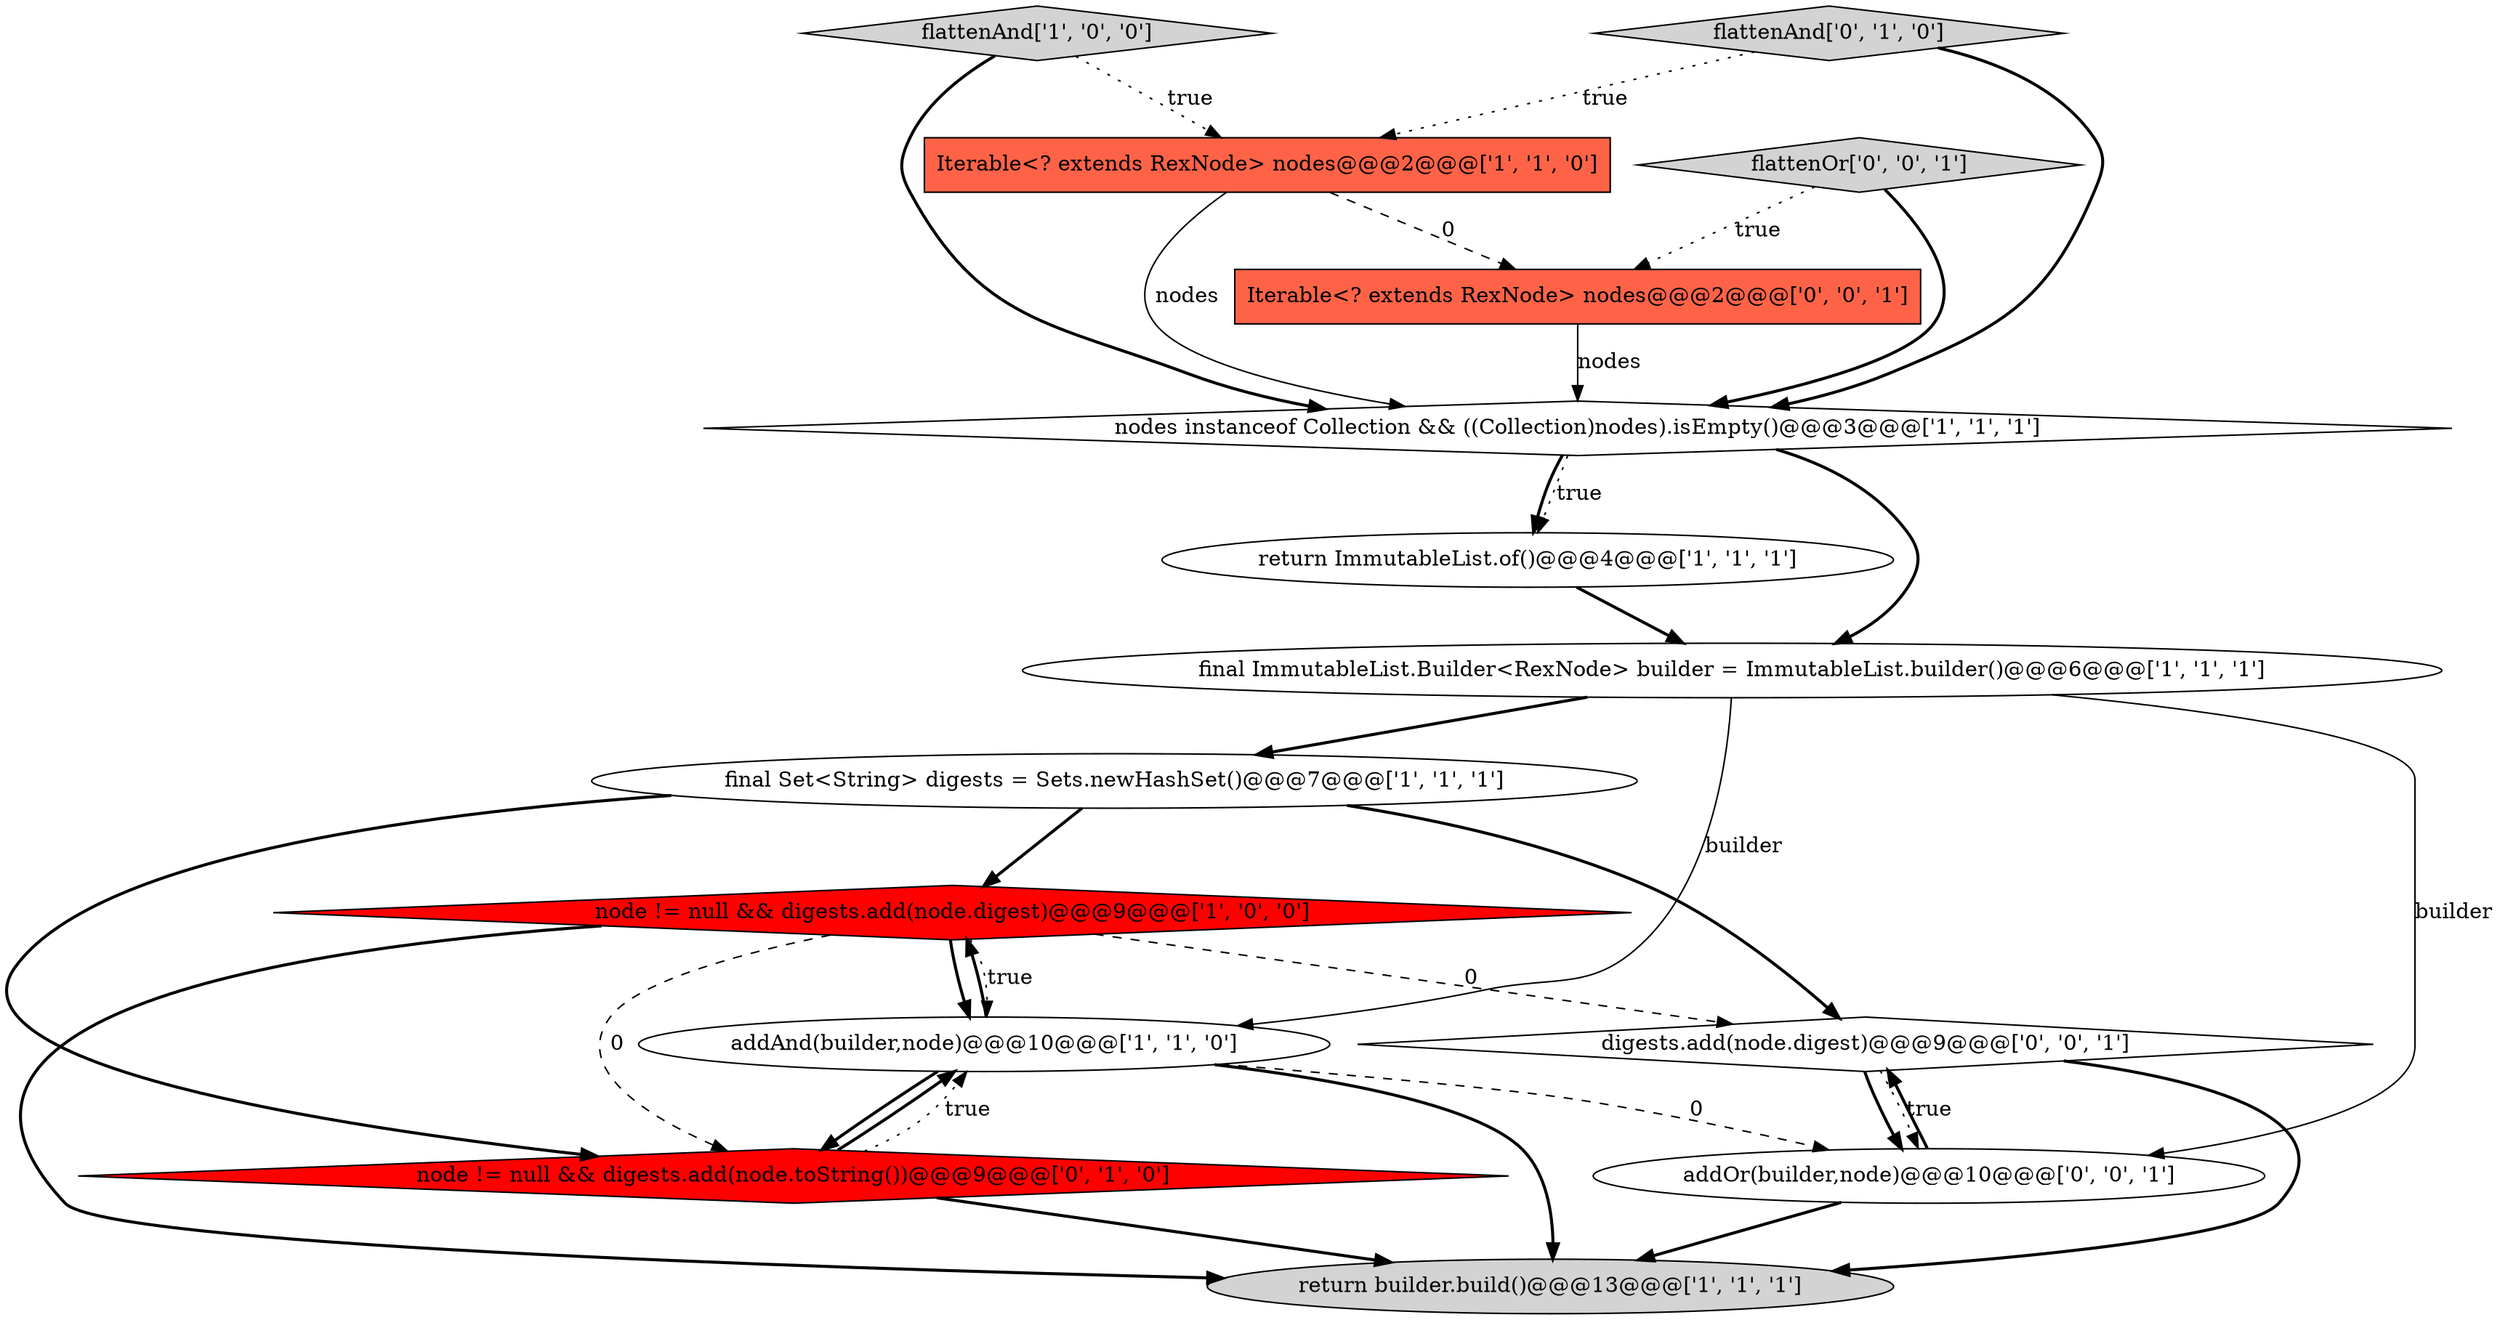 digraph {
2 [style = filled, label = "node != null && digests.add(node.digest)@@@9@@@['1', '0', '0']", fillcolor = red, shape = diamond image = "AAA1AAABBB1BBB"];
14 [style = filled, label = "digests.add(node.digest)@@@9@@@['0', '0', '1']", fillcolor = white, shape = diamond image = "AAA0AAABBB3BBB"];
4 [style = filled, label = "nodes instanceof Collection && ((Collection)nodes).isEmpty()@@@3@@@['1', '1', '1']", fillcolor = white, shape = diamond image = "AAA0AAABBB1BBB"];
5 [style = filled, label = "addAnd(builder,node)@@@10@@@['1', '1', '0']", fillcolor = white, shape = ellipse image = "AAA0AAABBB1BBB"];
6 [style = filled, label = "flattenAnd['1', '0', '0']", fillcolor = lightgray, shape = diamond image = "AAA0AAABBB1BBB"];
10 [style = filled, label = "flattenAnd['0', '1', '0']", fillcolor = lightgray, shape = diamond image = "AAA0AAABBB2BBB"];
9 [style = filled, label = "node != null && digests.add(node.toString())@@@9@@@['0', '1', '0']", fillcolor = red, shape = diamond image = "AAA1AAABBB2BBB"];
13 [style = filled, label = "addOr(builder,node)@@@10@@@['0', '0', '1']", fillcolor = white, shape = ellipse image = "AAA0AAABBB3BBB"];
11 [style = filled, label = "Iterable<? extends RexNode> nodes@@@2@@@['0', '0', '1']", fillcolor = tomato, shape = box image = "AAA0AAABBB3BBB"];
7 [style = filled, label = "return builder.build()@@@13@@@['1', '1', '1']", fillcolor = lightgray, shape = ellipse image = "AAA0AAABBB1BBB"];
12 [style = filled, label = "flattenOr['0', '0', '1']", fillcolor = lightgray, shape = diamond image = "AAA0AAABBB3BBB"];
8 [style = filled, label = "return ImmutableList.of()@@@4@@@['1', '1', '1']", fillcolor = white, shape = ellipse image = "AAA0AAABBB1BBB"];
3 [style = filled, label = "Iterable<? extends RexNode> nodes@@@2@@@['1', '1', '0']", fillcolor = tomato, shape = box image = "AAA0AAABBB1BBB"];
1 [style = filled, label = "final Set<String> digests = Sets.newHashSet()@@@7@@@['1', '1', '1']", fillcolor = white, shape = ellipse image = "AAA0AAABBB1BBB"];
0 [style = filled, label = "final ImmutableList.Builder<RexNode> builder = ImmutableList.builder()@@@6@@@['1', '1', '1']", fillcolor = white, shape = ellipse image = "AAA0AAABBB1BBB"];
5->13 [style = dashed, label="0"];
5->9 [style = bold, label=""];
0->5 [style = solid, label="builder"];
4->8 [style = dotted, label="true"];
10->3 [style = dotted, label="true"];
9->7 [style = bold, label=""];
14->13 [style = dotted, label="true"];
1->9 [style = bold, label=""];
4->0 [style = bold, label=""];
14->7 [style = bold, label=""];
12->11 [style = dotted, label="true"];
8->0 [style = bold, label=""];
6->4 [style = bold, label=""];
5->2 [style = bold, label=""];
0->13 [style = solid, label="builder"];
3->4 [style = solid, label="nodes"];
2->14 [style = dashed, label="0"];
12->4 [style = bold, label=""];
11->4 [style = solid, label="nodes"];
2->9 [style = dashed, label="0"];
13->7 [style = bold, label=""];
0->1 [style = bold, label=""];
10->4 [style = bold, label=""];
9->5 [style = bold, label=""];
4->8 [style = bold, label=""];
5->7 [style = bold, label=""];
1->14 [style = bold, label=""];
1->2 [style = bold, label=""];
2->7 [style = bold, label=""];
14->13 [style = bold, label=""];
2->5 [style = dotted, label="true"];
6->3 [style = dotted, label="true"];
13->14 [style = bold, label=""];
3->11 [style = dashed, label="0"];
2->5 [style = bold, label=""];
9->5 [style = dotted, label="true"];
}
